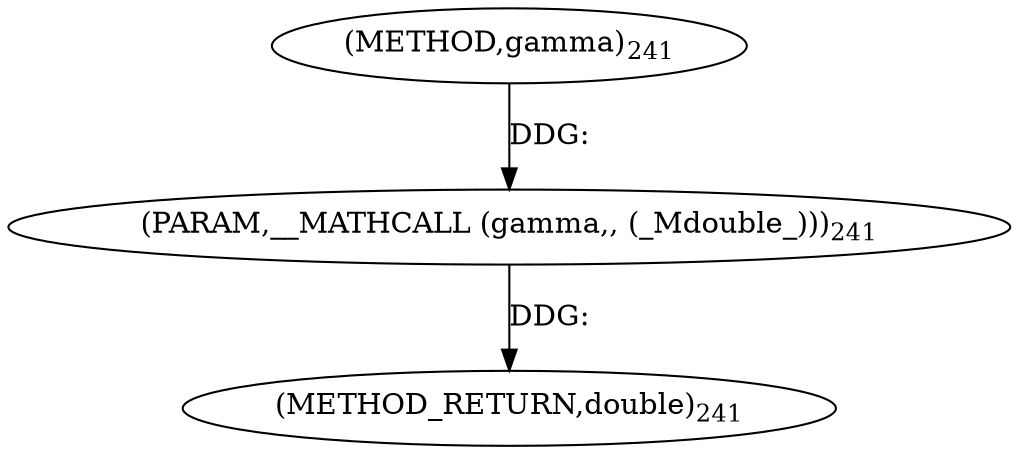 digraph "gamma" {  
"6372" [label = <(METHOD,gamma)<SUB>241</SUB>> ]
"6374" [label = <(METHOD_RETURN,double)<SUB>241</SUB>> ]
"6373" [label = <(PARAM,__MATHCALL (gamma,, (_Mdouble_)))<SUB>241</SUB>> ]
  "6373" -> "6374"  [ label = "DDG: "] 
  "6372" -> "6373"  [ label = "DDG: "] 
}
